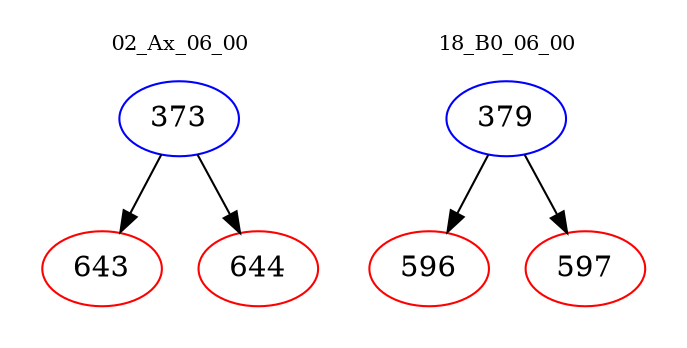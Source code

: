 digraph{
subgraph cluster_0 {
color = white
label = "02_Ax_06_00";
fontsize=10;
T0_373 [label="373", color="blue"]
T0_373 -> T0_643 [color="black"]
T0_643 [label="643", color="red"]
T0_373 -> T0_644 [color="black"]
T0_644 [label="644", color="red"]
}
subgraph cluster_1 {
color = white
label = "18_B0_06_00";
fontsize=10;
T1_379 [label="379", color="blue"]
T1_379 -> T1_596 [color="black"]
T1_596 [label="596", color="red"]
T1_379 -> T1_597 [color="black"]
T1_597 [label="597", color="red"]
}
}
